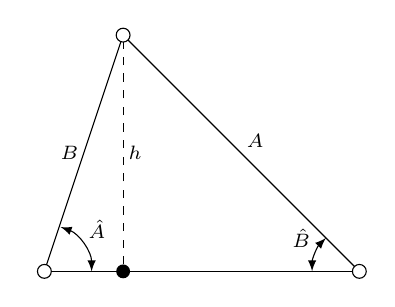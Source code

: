 %% document-wide tikz options and styles

\tikzset{%
  >=latex, % option for nice arrows
  inner sep=0pt,%
  outer sep=2pt,%
  mark coordinate/.style={inner sep=0pt,outer sep=0pt,minimum size=5pt,
    fill=black, circle}%
}
\begin{tikzpicture}
  \sf
  \definecolor{red}{RGB}{221,42,43}
  \definecolor{green}{RGB}{105,182,40}
  \definecolor{blue}{RGB}{0,51,153}
  \definecolor{orange}{RGB}{192,128,64}
  \definecolor{gray}{RGB}{107,108,110}

  %% some definitions
  \scriptsize

  %% \coordinate[mark coordinate, draw, fill=white] (A) at (0,0);
  \coordinate[mark coordinate, draw, fill=white] (B) at (4,0);
  \coordinate[mark coordinate, draw, fill=white] (D) at (5,3);
  \coordinate[mark coordinate, draw, fill=white] (A) at (8,0);
  \coordinate[mark coordinate] (C) at (5,0);

  \draw (B) -- (D) node[midway, left] {$B$};
  \draw (A) -- (D) node[midway, above right] {$A$};
  \draw[dashed] (C) -- (D) node[midway, right] {$h$};
  \draw (A) -- (B);


  \draw[<->] ([shift=(0:0.6)]4,0) arc(0:70:0.6) node[midway, above right] {$\hat{A}$};
  \draw[<->] ([shift=(135:0.6)]8,0) arc(135:180:0.6) node[midway, above left] {$\hat{B}$};

\end{tikzpicture}
